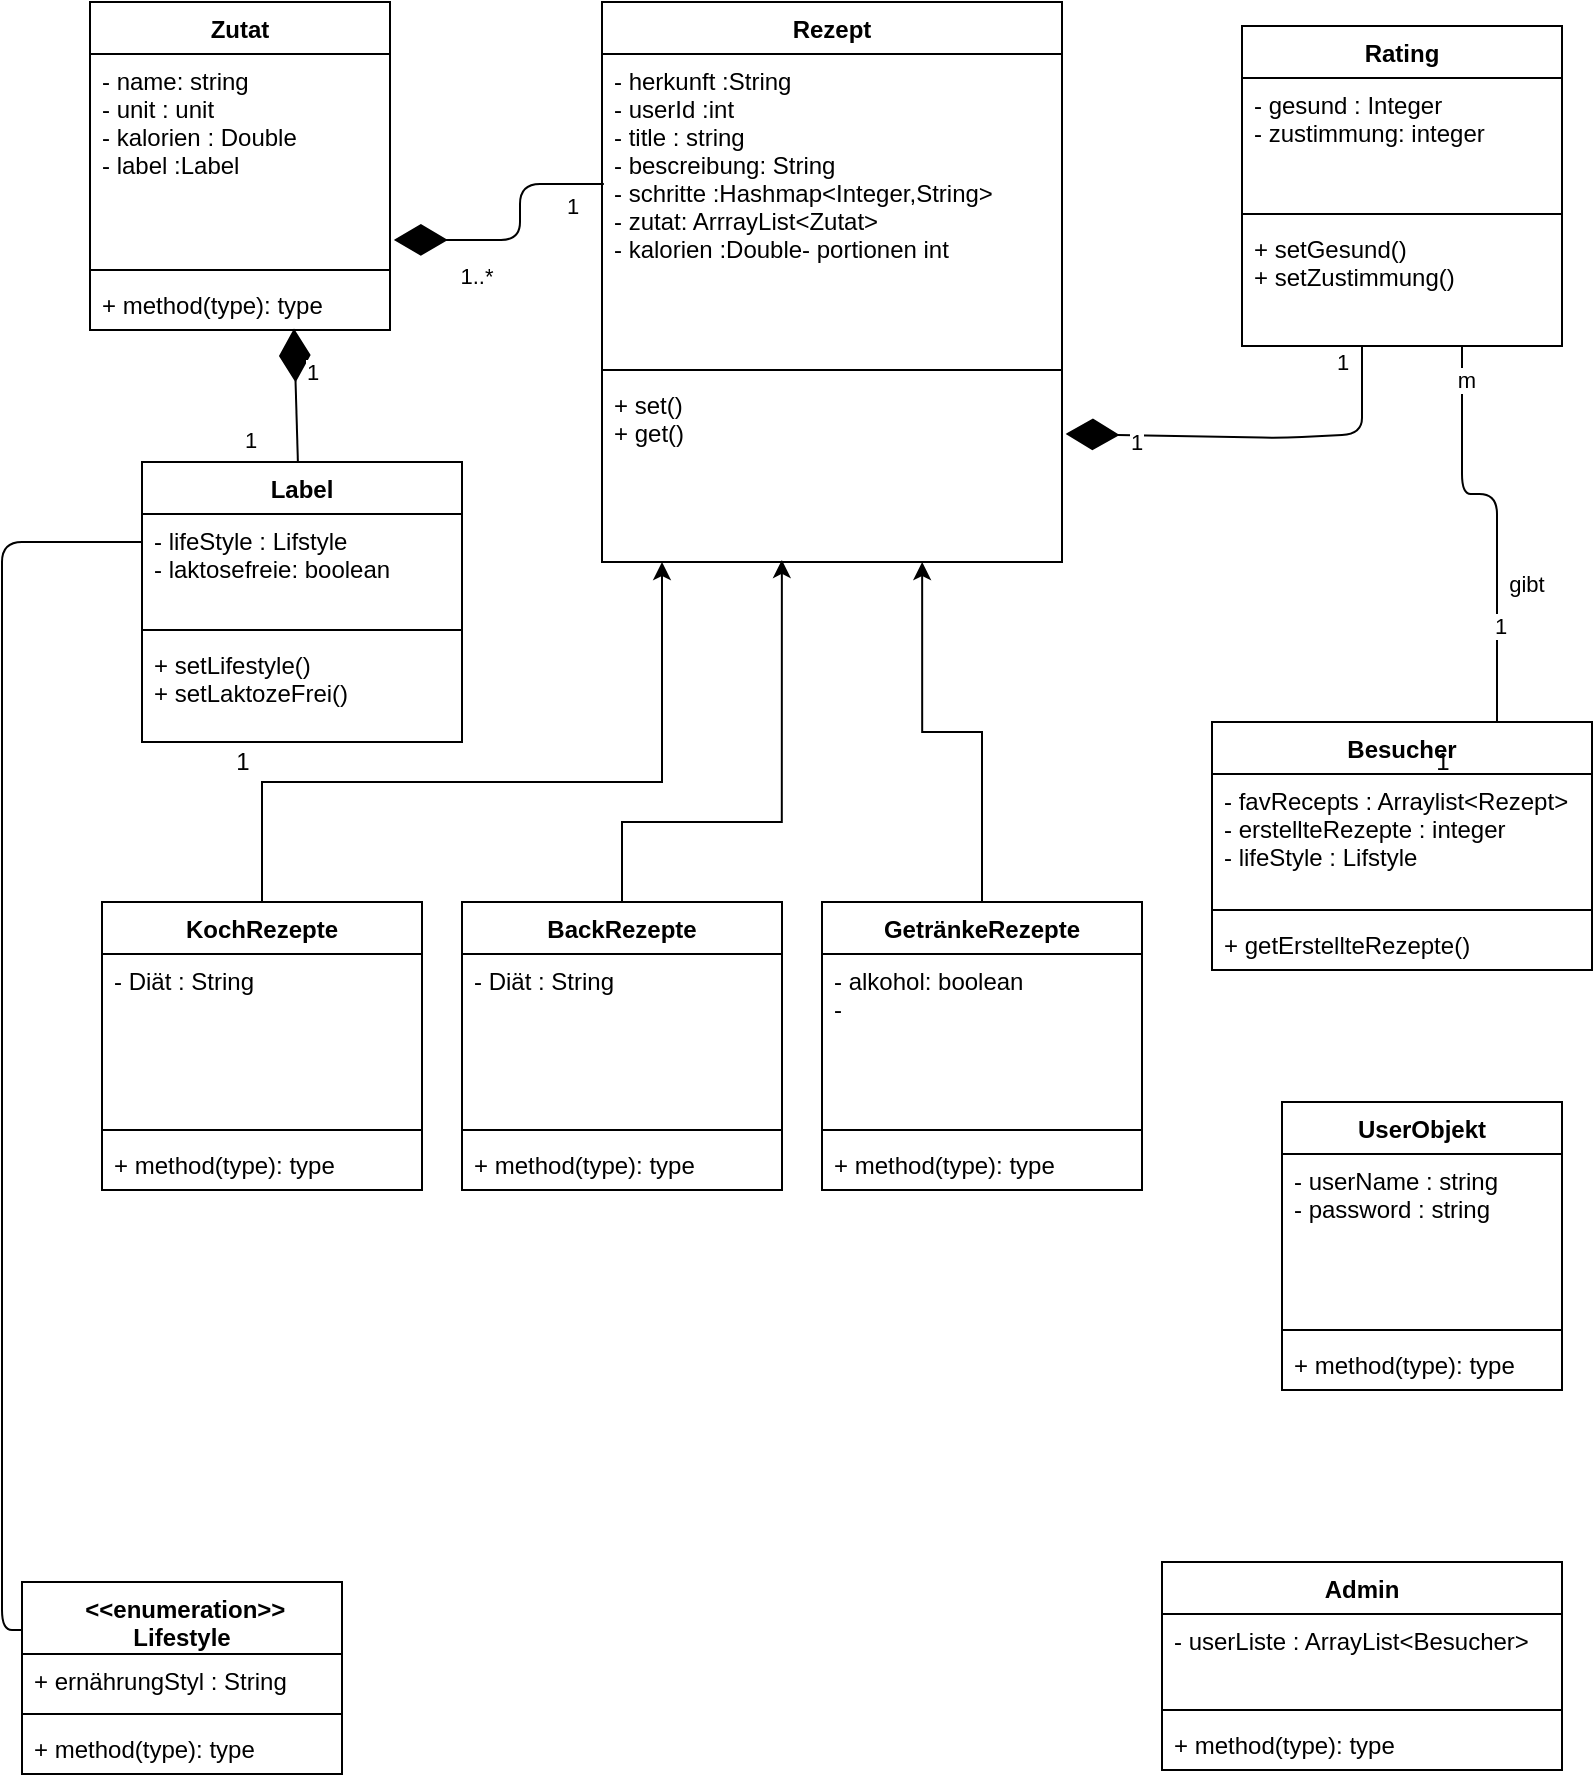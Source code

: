 <mxfile version="13.9.8" type="github">
  <diagram id="C5RBs43oDa-KdzZeNtuy" name="Page-1">
    <mxGraphModel dx="1350" dy="775" grid="1" gridSize="10" guides="1" tooltips="1" connect="1" arrows="1" fold="1" page="1" pageScale="1" pageWidth="827" pageHeight="1169" math="0" shadow="0">
      <root>
        <mxCell id="WIyWlLk6GJQsqaUBKTNV-0" />
        <mxCell id="WIyWlLk6GJQsqaUBKTNV-1" parent="WIyWlLk6GJQsqaUBKTNV-0" />
        <mxCell id="wdKedNlMBHnW_-DkA5IU-0" value="Zutat" style="swimlane;fontStyle=1;align=center;verticalAlign=top;childLayout=stackLayout;horizontal=1;startSize=26;horizontalStack=0;resizeParent=1;resizeParentMax=0;resizeLast=0;collapsible=1;marginBottom=0;" vertex="1" parent="WIyWlLk6GJQsqaUBKTNV-1">
          <mxGeometry x="64" y="10" width="150" height="164" as="geometry" />
        </mxCell>
        <mxCell id="wdKedNlMBHnW_-DkA5IU-1" value="- name: string&#xa;- unit : unit&#xa;- kalorien : Double &#xa;- label :Label&#xa;&#xa;&#xa;&#xa;&#xa;" style="text;strokeColor=none;fillColor=none;align=left;verticalAlign=top;spacingLeft=4;spacingRight=4;overflow=hidden;rotatable=0;points=[[0,0.5],[1,0.5]];portConstraint=eastwest;" vertex="1" parent="wdKedNlMBHnW_-DkA5IU-0">
          <mxGeometry y="26" width="150" height="104" as="geometry" />
        </mxCell>
        <mxCell id="wdKedNlMBHnW_-DkA5IU-2" value="" style="line;strokeWidth=1;fillColor=none;align=left;verticalAlign=middle;spacingTop=-1;spacingLeft=3;spacingRight=3;rotatable=0;labelPosition=right;points=[];portConstraint=eastwest;" vertex="1" parent="wdKedNlMBHnW_-DkA5IU-0">
          <mxGeometry y="130" width="150" height="8" as="geometry" />
        </mxCell>
        <mxCell id="wdKedNlMBHnW_-DkA5IU-3" value="+ method(type): type" style="text;strokeColor=none;fillColor=none;align=left;verticalAlign=top;spacingLeft=4;spacingRight=4;overflow=hidden;rotatable=0;points=[[0,0.5],[1,0.5]];portConstraint=eastwest;" vertex="1" parent="wdKedNlMBHnW_-DkA5IU-0">
          <mxGeometry y="138" width="150" height="26" as="geometry" />
        </mxCell>
        <mxCell id="wdKedNlMBHnW_-DkA5IU-4" value="Rezept" style="swimlane;fontStyle=1;align=center;verticalAlign=top;childLayout=stackLayout;horizontal=1;startSize=26;horizontalStack=0;resizeParent=1;resizeParentMax=0;resizeLast=0;collapsible=1;marginBottom=0;" vertex="1" parent="WIyWlLk6GJQsqaUBKTNV-1">
          <mxGeometry x="320" y="10" width="230" height="280" as="geometry" />
        </mxCell>
        <mxCell id="wdKedNlMBHnW_-DkA5IU-5" value="- herkunft :String&#xa;- userId :int&#xa;- title : string&#xa;- bescreibung: String&#xa;- schritte :Hashmap&lt;Integer,String&gt;&#xa; - zutat: ArrrayList&lt;Zutat&gt;&#xa;- kalorien :Double- portionen int&#xa;&#xa;&#xa;&#xa;&#xa;&#xa;&#xa;&#xa;&#xa;&#xa;&#xa;" style="text;strokeColor=none;fillColor=none;align=left;verticalAlign=top;spacingLeft=4;spacingRight=4;overflow=hidden;rotatable=0;points=[[0,0.5],[1,0.5]];portConstraint=eastwest;" vertex="1" parent="wdKedNlMBHnW_-DkA5IU-4">
          <mxGeometry y="26" width="230" height="154" as="geometry" />
        </mxCell>
        <mxCell id="wdKedNlMBHnW_-DkA5IU-6" value="" style="line;strokeWidth=1;fillColor=none;align=left;verticalAlign=middle;spacingTop=-1;spacingLeft=3;spacingRight=3;rotatable=0;labelPosition=right;points=[];portConstraint=eastwest;" vertex="1" parent="wdKedNlMBHnW_-DkA5IU-4">
          <mxGeometry y="180" width="230" height="8" as="geometry" />
        </mxCell>
        <mxCell id="wdKedNlMBHnW_-DkA5IU-7" value="+ set()&#xa;+ get()&#xa;" style="text;strokeColor=none;fillColor=none;align=left;verticalAlign=top;spacingLeft=4;spacingRight=4;overflow=hidden;rotatable=0;points=[[0,0.5],[1,0.5]];portConstraint=eastwest;" vertex="1" parent="wdKedNlMBHnW_-DkA5IU-4">
          <mxGeometry y="188" width="230" height="92" as="geometry" />
        </mxCell>
        <mxCell id="wdKedNlMBHnW_-DkA5IU-8" value="Rating" style="swimlane;fontStyle=1;align=center;verticalAlign=top;childLayout=stackLayout;horizontal=1;startSize=26;horizontalStack=0;resizeParent=1;resizeParentMax=0;resizeLast=0;collapsible=1;marginBottom=0;" vertex="1" parent="WIyWlLk6GJQsqaUBKTNV-1">
          <mxGeometry x="640" y="22" width="160" height="160" as="geometry" />
        </mxCell>
        <mxCell id="wdKedNlMBHnW_-DkA5IU-9" value="- gesund : Integer&#xa;- zustimmung: integer&#xa;" style="text;strokeColor=none;fillColor=none;align=left;verticalAlign=top;spacingLeft=4;spacingRight=4;overflow=hidden;rotatable=0;points=[[0,0.5],[1,0.5]];portConstraint=eastwest;" vertex="1" parent="wdKedNlMBHnW_-DkA5IU-8">
          <mxGeometry y="26" width="160" height="64" as="geometry" />
        </mxCell>
        <mxCell id="wdKedNlMBHnW_-DkA5IU-10" value="" style="line;strokeWidth=1;fillColor=none;align=left;verticalAlign=middle;spacingTop=-1;spacingLeft=3;spacingRight=3;rotatable=0;labelPosition=right;points=[];portConstraint=eastwest;" vertex="1" parent="wdKedNlMBHnW_-DkA5IU-8">
          <mxGeometry y="90" width="160" height="8" as="geometry" />
        </mxCell>
        <mxCell id="wdKedNlMBHnW_-DkA5IU-11" value="+ setGesund()&#xa;+ setZustimmung()&#xa;&#xa;&#xa;" style="text;strokeColor=none;fillColor=none;align=left;verticalAlign=top;spacingLeft=4;spacingRight=4;overflow=hidden;rotatable=0;points=[[0,0.5],[1,0.5]];portConstraint=eastwest;" vertex="1" parent="wdKedNlMBHnW_-DkA5IU-8">
          <mxGeometry y="98" width="160" height="62" as="geometry" />
        </mxCell>
        <mxCell id="wdKedNlMBHnW_-DkA5IU-12" value=" &lt;&lt;enumeration&gt;&gt; &#xa;Lifestyle" style="swimlane;fontStyle=1;align=center;verticalAlign=top;childLayout=stackLayout;horizontal=1;startSize=36;horizontalStack=0;resizeParent=1;resizeParentMax=0;resizeLast=0;collapsible=1;marginBottom=0;" vertex="1" parent="WIyWlLk6GJQsqaUBKTNV-1">
          <mxGeometry x="30" y="800" width="160" height="96" as="geometry" />
        </mxCell>
        <mxCell id="wdKedNlMBHnW_-DkA5IU-13" value="+ ernährungStyl : String" style="text;strokeColor=none;fillColor=none;align=left;verticalAlign=top;spacingLeft=4;spacingRight=4;overflow=hidden;rotatable=0;points=[[0,0.5],[1,0.5]];portConstraint=eastwest;" vertex="1" parent="wdKedNlMBHnW_-DkA5IU-12">
          <mxGeometry y="36" width="160" height="26" as="geometry" />
        </mxCell>
        <mxCell id="wdKedNlMBHnW_-DkA5IU-14" value="" style="line;strokeWidth=1;fillColor=none;align=left;verticalAlign=middle;spacingTop=-1;spacingLeft=3;spacingRight=3;rotatable=0;labelPosition=right;points=[];portConstraint=eastwest;" vertex="1" parent="wdKedNlMBHnW_-DkA5IU-12">
          <mxGeometry y="62" width="160" height="8" as="geometry" />
        </mxCell>
        <mxCell id="wdKedNlMBHnW_-DkA5IU-15" value="+ method(type): type" style="text;strokeColor=none;fillColor=none;align=left;verticalAlign=top;spacingLeft=4;spacingRight=4;overflow=hidden;rotatable=0;points=[[0,0.5],[1,0.5]];portConstraint=eastwest;" vertex="1" parent="wdKedNlMBHnW_-DkA5IU-12">
          <mxGeometry y="70" width="160" height="26" as="geometry" />
        </mxCell>
        <mxCell id="wdKedNlMBHnW_-DkA5IU-16" value="" style="endArrow=diamondThin;endFill=1;endSize=24;html=1;entryX=1.013;entryY=0.894;entryDx=0;entryDy=0;entryPerimeter=0;exitX=0.004;exitY=0.422;exitDx=0;exitDy=0;exitPerimeter=0;" edge="1" parent="WIyWlLk6GJQsqaUBKTNV-1" source="wdKedNlMBHnW_-DkA5IU-5" target="wdKedNlMBHnW_-DkA5IU-1">
          <mxGeometry width="160" relative="1" as="geometry">
            <mxPoint x="319.05" y="397.076" as="sourcePoint" />
            <mxPoint x="240.0" y="239.996" as="targetPoint" />
            <Array as="points">
              <mxPoint x="279" y="101" />
              <mxPoint x="279" y="129" />
              <mxPoint x="260" y="129" />
            </Array>
          </mxGeometry>
        </mxCell>
        <mxCell id="wdKedNlMBHnW_-DkA5IU-17" value="1" style="edgeLabel;html=1;align=center;verticalAlign=middle;resizable=0;points=[];" vertex="1" connectable="0" parent="wdKedNlMBHnW_-DkA5IU-16">
          <mxGeometry x="-0.874" y="1" relative="1" as="geometry">
            <mxPoint x="-8.08" y="9.38" as="offset" />
          </mxGeometry>
        </mxCell>
        <mxCell id="wdKedNlMBHnW_-DkA5IU-18" value="1..*" style="edgeLabel;html=1;align=center;verticalAlign=middle;resizable=0;points=[];" vertex="1" connectable="0" parent="wdKedNlMBHnW_-DkA5IU-16">
          <mxGeometry x="0.553" y="3" relative="1" as="geometry">
            <mxPoint x="11.1" y="14.99" as="offset" />
          </mxGeometry>
        </mxCell>
        <mxCell id="wdKedNlMBHnW_-DkA5IU-19" value="" style="endArrow=diamondThin;endFill=1;endSize=24;html=1;entryX=1.008;entryY=0.304;entryDx=0;entryDy=0;entryPerimeter=0;" edge="1" parent="WIyWlLk6GJQsqaUBKTNV-1" target="wdKedNlMBHnW_-DkA5IU-7">
          <mxGeometry width="160" relative="1" as="geometry">
            <mxPoint x="700" y="182" as="sourcePoint" />
            <mxPoint x="600" y="228" as="targetPoint" />
            <Array as="points">
              <mxPoint x="700" y="200" />
              <mxPoint x="700" y="226" />
              <mxPoint x="660" y="228" />
            </Array>
          </mxGeometry>
        </mxCell>
        <mxCell id="wdKedNlMBHnW_-DkA5IU-20" value="1" style="edgeLabel;html=1;align=center;verticalAlign=middle;resizable=0;points=[];" vertex="1" connectable="0" parent="wdKedNlMBHnW_-DkA5IU-19">
          <mxGeometry x="-0.88" relative="1" as="geometry">
            <mxPoint x="-10" y="-3.76" as="offset" />
          </mxGeometry>
        </mxCell>
        <mxCell id="wdKedNlMBHnW_-DkA5IU-21" value="1" style="edgeLabel;html=1;align=center;verticalAlign=middle;resizable=0;points=[];" vertex="1" connectable="0" parent="wdKedNlMBHnW_-DkA5IU-19">
          <mxGeometry x="0.641" y="3" relative="1" as="geometry">
            <mxPoint as="offset" />
          </mxGeometry>
        </mxCell>
        <mxCell id="wdKedNlMBHnW_-DkA5IU-22" value="Label" style="swimlane;fontStyle=1;align=center;verticalAlign=top;childLayout=stackLayout;horizontal=1;startSize=26;horizontalStack=0;resizeParent=1;resizeParentMax=0;resizeLast=0;collapsible=1;marginBottom=0;" vertex="1" parent="WIyWlLk6GJQsqaUBKTNV-1">
          <mxGeometry x="90" y="240" width="160" height="140" as="geometry" />
        </mxCell>
        <mxCell id="wdKedNlMBHnW_-DkA5IU-23" value="- lifeStyle : Lifstyle&#xa;- laktosefreie: boolean " style="text;strokeColor=none;fillColor=none;align=left;verticalAlign=top;spacingLeft=4;spacingRight=4;overflow=hidden;rotatable=0;points=[[0,0.5],[1,0.5]];portConstraint=eastwest;" vertex="1" parent="wdKedNlMBHnW_-DkA5IU-22">
          <mxGeometry y="26" width="160" height="54" as="geometry" />
        </mxCell>
        <mxCell id="wdKedNlMBHnW_-DkA5IU-24" value="" style="line;strokeWidth=1;fillColor=none;align=left;verticalAlign=middle;spacingTop=-1;spacingLeft=3;spacingRight=3;rotatable=0;labelPosition=right;points=[];portConstraint=eastwest;" vertex="1" parent="wdKedNlMBHnW_-DkA5IU-22">
          <mxGeometry y="80" width="160" height="8" as="geometry" />
        </mxCell>
        <mxCell id="wdKedNlMBHnW_-DkA5IU-25" value="+ setLifestyle()&#xa;+ setLaktozeFrei()&#xa;" style="text;strokeColor=none;fillColor=none;align=left;verticalAlign=top;spacingLeft=4;spacingRight=4;overflow=hidden;rotatable=0;points=[[0,0.5],[1,0.5]];portConstraint=eastwest;" vertex="1" parent="wdKedNlMBHnW_-DkA5IU-22">
          <mxGeometry y="88" width="160" height="52" as="geometry" />
        </mxCell>
        <mxCell id="wdKedNlMBHnW_-DkA5IU-35" value="UserObjekt" style="swimlane;fontStyle=1;align=center;verticalAlign=top;childLayout=stackLayout;horizontal=1;startSize=26;horizontalStack=0;resizeParent=1;resizeParentMax=0;resizeLast=0;collapsible=1;marginBottom=0;" vertex="1" parent="WIyWlLk6GJQsqaUBKTNV-1">
          <mxGeometry x="660" y="560" width="140" height="144" as="geometry" />
        </mxCell>
        <mxCell id="wdKedNlMBHnW_-DkA5IU-36" value="- userName : string&#xa;- password : string&#xa;&#xa;" style="text;strokeColor=none;fillColor=none;align=left;verticalAlign=top;spacingLeft=4;spacingRight=4;overflow=hidden;rotatable=0;points=[[0,0.5],[1,0.5]];portConstraint=eastwest;" vertex="1" parent="wdKedNlMBHnW_-DkA5IU-35">
          <mxGeometry y="26" width="140" height="84" as="geometry" />
        </mxCell>
        <mxCell id="wdKedNlMBHnW_-DkA5IU-37" value="" style="line;strokeWidth=1;fillColor=none;align=left;verticalAlign=middle;spacingTop=-1;spacingLeft=3;spacingRight=3;rotatable=0;labelPosition=right;points=[];portConstraint=eastwest;" vertex="1" parent="wdKedNlMBHnW_-DkA5IU-35">
          <mxGeometry y="110" width="140" height="8" as="geometry" />
        </mxCell>
        <mxCell id="wdKedNlMBHnW_-DkA5IU-38" value="+ method(type): type" style="text;strokeColor=none;fillColor=none;align=left;verticalAlign=top;spacingLeft=4;spacingRight=4;overflow=hidden;rotatable=0;points=[[0,0.5],[1,0.5]];portConstraint=eastwest;" vertex="1" parent="wdKedNlMBHnW_-DkA5IU-35">
          <mxGeometry y="118" width="140" height="26" as="geometry" />
        </mxCell>
        <mxCell id="wdKedNlMBHnW_-DkA5IU-41" value="" style="endArrow=none;html=1;edgeStyle=orthogonalEdgeStyle;exitX=0.75;exitY=0;exitDx=0;exitDy=0;" edge="1" parent="WIyWlLk6GJQsqaUBKTNV-1" source="wdKedNlMBHnW_-DkA5IU-51" target="wdKedNlMBHnW_-DkA5IU-11">
          <mxGeometry relative="1" as="geometry">
            <mxPoint x="710" y="365.02" as="sourcePoint" />
            <mxPoint x="733.02" y="300.002" as="targetPoint" />
            <Array as="points">
              <mxPoint x="750" y="256" />
            </Array>
          </mxGeometry>
        </mxCell>
        <mxCell id="wdKedNlMBHnW_-DkA5IU-42" value="gibt" style="edgeLabel;html=1;align=center;verticalAlign=middle;resizable=0;points=[];" vertex="1" connectable="0" parent="wdKedNlMBHnW_-DkA5IU-41">
          <mxGeometry x="-0.697" y="2" relative="1" as="geometry">
            <mxPoint x="16.5" y="-38" as="offset" />
          </mxGeometry>
        </mxCell>
        <mxCell id="wdKedNlMBHnW_-DkA5IU-43" value="m" style="edgeLabel;html=1;align=center;verticalAlign=middle;resizable=0;points=[];" vertex="1" connectable="0" parent="wdKedNlMBHnW_-DkA5IU-41">
          <mxGeometry x="0.843" y="-2" relative="1" as="geometry">
            <mxPoint y="1" as="offset" />
          </mxGeometry>
        </mxCell>
        <mxCell id="wdKedNlMBHnW_-DkA5IU-44" value="1" style="edgeLabel;html=1;align=center;verticalAlign=middle;resizable=0;points=[];" vertex="1" connectable="0" parent="wdKedNlMBHnW_-DkA5IU-41">
          <mxGeometry x="-0.681" y="-1" relative="1" as="geometry">
            <mxPoint y="-15" as="offset" />
          </mxGeometry>
        </mxCell>
        <mxCell id="wdKedNlMBHnW_-DkA5IU-46" value="Admin" style="swimlane;fontStyle=1;align=center;verticalAlign=top;childLayout=stackLayout;horizontal=1;startSize=26;horizontalStack=0;resizeParent=1;resizeParentMax=0;resizeLast=0;collapsible=1;marginBottom=0;" vertex="1" parent="WIyWlLk6GJQsqaUBKTNV-1">
          <mxGeometry x="600" y="790" width="200" height="104" as="geometry" />
        </mxCell>
        <mxCell id="wdKedNlMBHnW_-DkA5IU-47" value="- userListe : ArrayList&lt;Besucher&gt;" style="text;strokeColor=none;fillColor=none;align=left;verticalAlign=top;spacingLeft=4;spacingRight=4;overflow=hidden;rotatable=0;points=[[0,0.5],[1,0.5]];portConstraint=eastwest;" vertex="1" parent="wdKedNlMBHnW_-DkA5IU-46">
          <mxGeometry y="26" width="200" height="44" as="geometry" />
        </mxCell>
        <mxCell id="wdKedNlMBHnW_-DkA5IU-48" value="" style="line;strokeWidth=1;fillColor=none;align=left;verticalAlign=middle;spacingTop=-1;spacingLeft=3;spacingRight=3;rotatable=0;labelPosition=right;points=[];portConstraint=eastwest;" vertex="1" parent="wdKedNlMBHnW_-DkA5IU-46">
          <mxGeometry y="70" width="200" height="8" as="geometry" />
        </mxCell>
        <mxCell id="wdKedNlMBHnW_-DkA5IU-49" value="+ method(type): type" style="text;strokeColor=none;fillColor=none;align=left;verticalAlign=top;spacingLeft=4;spacingRight=4;overflow=hidden;rotatable=0;points=[[0,0.5],[1,0.5]];portConstraint=eastwest;" vertex="1" parent="wdKedNlMBHnW_-DkA5IU-46">
          <mxGeometry y="78" width="200" height="26" as="geometry" />
        </mxCell>
        <mxCell id="wdKedNlMBHnW_-DkA5IU-51" value="Besucher" style="swimlane;fontStyle=1;align=center;verticalAlign=top;childLayout=stackLayout;horizontal=1;startSize=26;horizontalStack=0;resizeParent=1;resizeParentMax=0;resizeLast=0;collapsible=1;marginBottom=0;" vertex="1" parent="WIyWlLk6GJQsqaUBKTNV-1">
          <mxGeometry x="625" y="370" width="190" height="124" as="geometry" />
        </mxCell>
        <mxCell id="wdKedNlMBHnW_-DkA5IU-52" value="- favRecepts : Arraylist&lt;Rezept&gt;&#xa;- erstellteRezepte : integer&#xa;- lifeStyle : Lifstyle&#xa;" style="text;strokeColor=none;fillColor=none;align=left;verticalAlign=top;spacingLeft=4;spacingRight=4;overflow=hidden;rotatable=0;points=[[0,0.5],[1,0.5]];portConstraint=eastwest;" vertex="1" parent="wdKedNlMBHnW_-DkA5IU-51">
          <mxGeometry y="26" width="190" height="64" as="geometry" />
        </mxCell>
        <mxCell id="wdKedNlMBHnW_-DkA5IU-53" value="" style="line;strokeWidth=1;fillColor=none;align=left;verticalAlign=middle;spacingTop=-1;spacingLeft=3;spacingRight=3;rotatable=0;labelPosition=right;points=[];portConstraint=eastwest;" vertex="1" parent="wdKedNlMBHnW_-DkA5IU-51">
          <mxGeometry y="90" width="190" height="8" as="geometry" />
        </mxCell>
        <mxCell id="wdKedNlMBHnW_-DkA5IU-54" value="+ getErstellteRezepte()" style="text;strokeColor=none;fillColor=none;align=left;verticalAlign=top;spacingLeft=4;spacingRight=4;overflow=hidden;rotatable=0;points=[[0,0.5],[1,0.5]];portConstraint=eastwest;" vertex="1" parent="wdKedNlMBHnW_-DkA5IU-51">
          <mxGeometry y="98" width="190" height="26" as="geometry" />
        </mxCell>
        <mxCell id="wdKedNlMBHnW_-DkA5IU-57" value="" style="endArrow=none;html=1;edgeStyle=orthogonalEdgeStyle;exitX=0;exitY=0.25;exitDx=0;exitDy=0;" edge="1" parent="WIyWlLk6GJQsqaUBKTNV-1" source="wdKedNlMBHnW_-DkA5IU-12" target="wdKedNlMBHnW_-DkA5IU-23">
          <mxGeometry relative="1" as="geometry">
            <mxPoint x="185.77" y="436" as="sourcePoint" />
            <mxPoint x="80" y="300" as="targetPoint" />
            <Array as="points">
              <mxPoint x="20" y="824" />
              <mxPoint x="20" y="280" />
            </Array>
          </mxGeometry>
        </mxCell>
        <mxCell id="wdKedNlMBHnW_-DkA5IU-59" value="" style="endArrow=diamondThin;endFill=1;endSize=24;html=1;entryX=0.68;entryY=0.973;entryDx=0;entryDy=0;entryPerimeter=0;" edge="1" parent="WIyWlLk6GJQsqaUBKTNV-1" source="wdKedNlMBHnW_-DkA5IU-22" target="wdKedNlMBHnW_-DkA5IU-3">
          <mxGeometry width="160" relative="1" as="geometry">
            <mxPoint x="350" y="380" as="sourcePoint" />
            <mxPoint x="510" y="380" as="targetPoint" />
            <Array as="points" />
          </mxGeometry>
        </mxCell>
        <mxCell id="wdKedNlMBHnW_-DkA5IU-60" value="1" style="edgeLabel;html=1;align=center;verticalAlign=middle;resizable=0;points=[];rotation=0;" vertex="1" connectable="0" parent="WIyWlLk6GJQsqaUBKTNV-1">
          <mxGeometry x="240" y="200" as="geometry">
            <mxPoint x="-65.588" y="-5.392" as="offset" />
          </mxGeometry>
        </mxCell>
        <mxCell id="wdKedNlMBHnW_-DkA5IU-61" value="1" style="edgeLabel;html=1;align=center;verticalAlign=middle;resizable=0;points=[];" vertex="1" connectable="0" parent="WIyWlLk6GJQsqaUBKTNV-1">
          <mxGeometry x="210" y="210" as="geometry">
            <mxPoint x="-66" y="19" as="offset" />
          </mxGeometry>
        </mxCell>
        <mxCell id="wdKedNlMBHnW_-DkA5IU-62" value="1" style="text;html=1;align=center;verticalAlign=middle;resizable=0;points=[];autosize=1;" vertex="1" parent="WIyWlLk6GJQsqaUBKTNV-1">
          <mxGeometry x="730" y="380" width="20" height="20" as="geometry" />
        </mxCell>
        <mxCell id="wdKedNlMBHnW_-DkA5IU-65" value="1" style="text;html=1;align=center;verticalAlign=middle;resizable=0;points=[];autosize=1;" vertex="1" parent="WIyWlLk6GJQsqaUBKTNV-1">
          <mxGeometry x="130" y="380" width="20" height="20" as="geometry" />
        </mxCell>
        <mxCell id="wdKedNlMBHnW_-DkA5IU-118" style="edgeStyle=orthogonalEdgeStyle;rounded=0;orthogonalLoop=1;jettySize=auto;html=1;" edge="1" parent="WIyWlLk6GJQsqaUBKTNV-1" source="wdKedNlMBHnW_-DkA5IU-106" target="wdKedNlMBHnW_-DkA5IU-7">
          <mxGeometry relative="1" as="geometry">
            <Array as="points">
              <mxPoint x="150" y="400" />
              <mxPoint x="350" y="400" />
            </Array>
          </mxGeometry>
        </mxCell>
        <mxCell id="wdKedNlMBHnW_-DkA5IU-106" value="KochRezepte" style="swimlane;fontStyle=1;align=center;verticalAlign=top;childLayout=stackLayout;horizontal=1;startSize=26;horizontalStack=0;resizeParent=1;resizeParentMax=0;resizeLast=0;collapsible=1;marginBottom=0;" vertex="1" parent="WIyWlLk6GJQsqaUBKTNV-1">
          <mxGeometry x="70" y="460" width="160" height="144" as="geometry" />
        </mxCell>
        <mxCell id="wdKedNlMBHnW_-DkA5IU-107" value="- Diät : String" style="text;strokeColor=none;fillColor=none;align=left;verticalAlign=top;spacingLeft=4;spacingRight=4;overflow=hidden;rotatable=0;points=[[0,0.5],[1,0.5]];portConstraint=eastwest;" vertex="1" parent="wdKedNlMBHnW_-DkA5IU-106">
          <mxGeometry y="26" width="160" height="84" as="geometry" />
        </mxCell>
        <mxCell id="wdKedNlMBHnW_-DkA5IU-108" value="" style="line;strokeWidth=1;fillColor=none;align=left;verticalAlign=middle;spacingTop=-1;spacingLeft=3;spacingRight=3;rotatable=0;labelPosition=right;points=[];portConstraint=eastwest;" vertex="1" parent="wdKedNlMBHnW_-DkA5IU-106">
          <mxGeometry y="110" width="160" height="8" as="geometry" />
        </mxCell>
        <mxCell id="wdKedNlMBHnW_-DkA5IU-109" value="+ method(type): type" style="text;strokeColor=none;fillColor=none;align=left;verticalAlign=top;spacingLeft=4;spacingRight=4;overflow=hidden;rotatable=0;points=[[0,0.5],[1,0.5]];portConstraint=eastwest;" vertex="1" parent="wdKedNlMBHnW_-DkA5IU-106">
          <mxGeometry y="118" width="160" height="26" as="geometry" />
        </mxCell>
        <mxCell id="wdKedNlMBHnW_-DkA5IU-119" style="edgeStyle=orthogonalEdgeStyle;rounded=0;orthogonalLoop=1;jettySize=auto;html=1;entryX=0.391;entryY=0.989;entryDx=0;entryDy=0;entryPerimeter=0;" edge="1" parent="WIyWlLk6GJQsqaUBKTNV-1" source="wdKedNlMBHnW_-DkA5IU-110" target="wdKedNlMBHnW_-DkA5IU-7">
          <mxGeometry relative="1" as="geometry">
            <mxPoint x="400" y="320" as="targetPoint" />
            <Array as="points">
              <mxPoint x="330" y="420" />
              <mxPoint x="410" y="420" />
            </Array>
          </mxGeometry>
        </mxCell>
        <mxCell id="wdKedNlMBHnW_-DkA5IU-110" value="BackRezepte" style="swimlane;fontStyle=1;align=center;verticalAlign=top;childLayout=stackLayout;horizontal=1;startSize=26;horizontalStack=0;resizeParent=1;resizeParentMax=0;resizeLast=0;collapsible=1;marginBottom=0;" vertex="1" parent="WIyWlLk6GJQsqaUBKTNV-1">
          <mxGeometry x="250" y="460" width="160" height="144" as="geometry" />
        </mxCell>
        <mxCell id="wdKedNlMBHnW_-DkA5IU-111" value="- Diät : String" style="text;strokeColor=none;fillColor=none;align=left;verticalAlign=top;spacingLeft=4;spacingRight=4;overflow=hidden;rotatable=0;points=[[0,0.5],[1,0.5]];portConstraint=eastwest;" vertex="1" parent="wdKedNlMBHnW_-DkA5IU-110">
          <mxGeometry y="26" width="160" height="84" as="geometry" />
        </mxCell>
        <mxCell id="wdKedNlMBHnW_-DkA5IU-112" value="" style="line;strokeWidth=1;fillColor=none;align=left;verticalAlign=middle;spacingTop=-1;spacingLeft=3;spacingRight=3;rotatable=0;labelPosition=right;points=[];portConstraint=eastwest;" vertex="1" parent="wdKedNlMBHnW_-DkA5IU-110">
          <mxGeometry y="110" width="160" height="8" as="geometry" />
        </mxCell>
        <mxCell id="wdKedNlMBHnW_-DkA5IU-113" value="+ method(type): type" style="text;strokeColor=none;fillColor=none;align=left;verticalAlign=top;spacingLeft=4;spacingRight=4;overflow=hidden;rotatable=0;points=[[0,0.5],[1,0.5]];portConstraint=eastwest;" vertex="1" parent="wdKedNlMBHnW_-DkA5IU-110">
          <mxGeometry y="118" width="160" height="26" as="geometry" />
        </mxCell>
        <mxCell id="wdKedNlMBHnW_-DkA5IU-120" style="edgeStyle=orthogonalEdgeStyle;rounded=0;orthogonalLoop=1;jettySize=auto;html=1;entryX=0.696;entryY=1;entryDx=0;entryDy=0;entryPerimeter=0;" edge="1" parent="WIyWlLk6GJQsqaUBKTNV-1" source="wdKedNlMBHnW_-DkA5IU-114" target="wdKedNlMBHnW_-DkA5IU-7">
          <mxGeometry relative="1" as="geometry">
            <mxPoint x="470" y="300" as="targetPoint" />
          </mxGeometry>
        </mxCell>
        <mxCell id="wdKedNlMBHnW_-DkA5IU-114" value="GetränkeRezepte" style="swimlane;fontStyle=1;align=center;verticalAlign=top;childLayout=stackLayout;horizontal=1;startSize=26;horizontalStack=0;resizeParent=1;resizeParentMax=0;resizeLast=0;collapsible=1;marginBottom=0;" vertex="1" parent="WIyWlLk6GJQsqaUBKTNV-1">
          <mxGeometry x="430" y="460" width="160" height="144" as="geometry" />
        </mxCell>
        <mxCell id="wdKedNlMBHnW_-DkA5IU-115" value="- alkohol: boolean&#xa;-&#xa;" style="text;strokeColor=none;fillColor=none;align=left;verticalAlign=top;spacingLeft=4;spacingRight=4;overflow=hidden;rotatable=0;points=[[0,0.5],[1,0.5]];portConstraint=eastwest;" vertex="1" parent="wdKedNlMBHnW_-DkA5IU-114">
          <mxGeometry y="26" width="160" height="84" as="geometry" />
        </mxCell>
        <mxCell id="wdKedNlMBHnW_-DkA5IU-116" value="" style="line;strokeWidth=1;fillColor=none;align=left;verticalAlign=middle;spacingTop=-1;spacingLeft=3;spacingRight=3;rotatable=0;labelPosition=right;points=[];portConstraint=eastwest;" vertex="1" parent="wdKedNlMBHnW_-DkA5IU-114">
          <mxGeometry y="110" width="160" height="8" as="geometry" />
        </mxCell>
        <mxCell id="wdKedNlMBHnW_-DkA5IU-117" value="+ method(type): type" style="text;strokeColor=none;fillColor=none;align=left;verticalAlign=top;spacingLeft=4;spacingRight=4;overflow=hidden;rotatable=0;points=[[0,0.5],[1,0.5]];portConstraint=eastwest;" vertex="1" parent="wdKedNlMBHnW_-DkA5IU-114">
          <mxGeometry y="118" width="160" height="26" as="geometry" />
        </mxCell>
      </root>
    </mxGraphModel>
  </diagram>
</mxfile>

